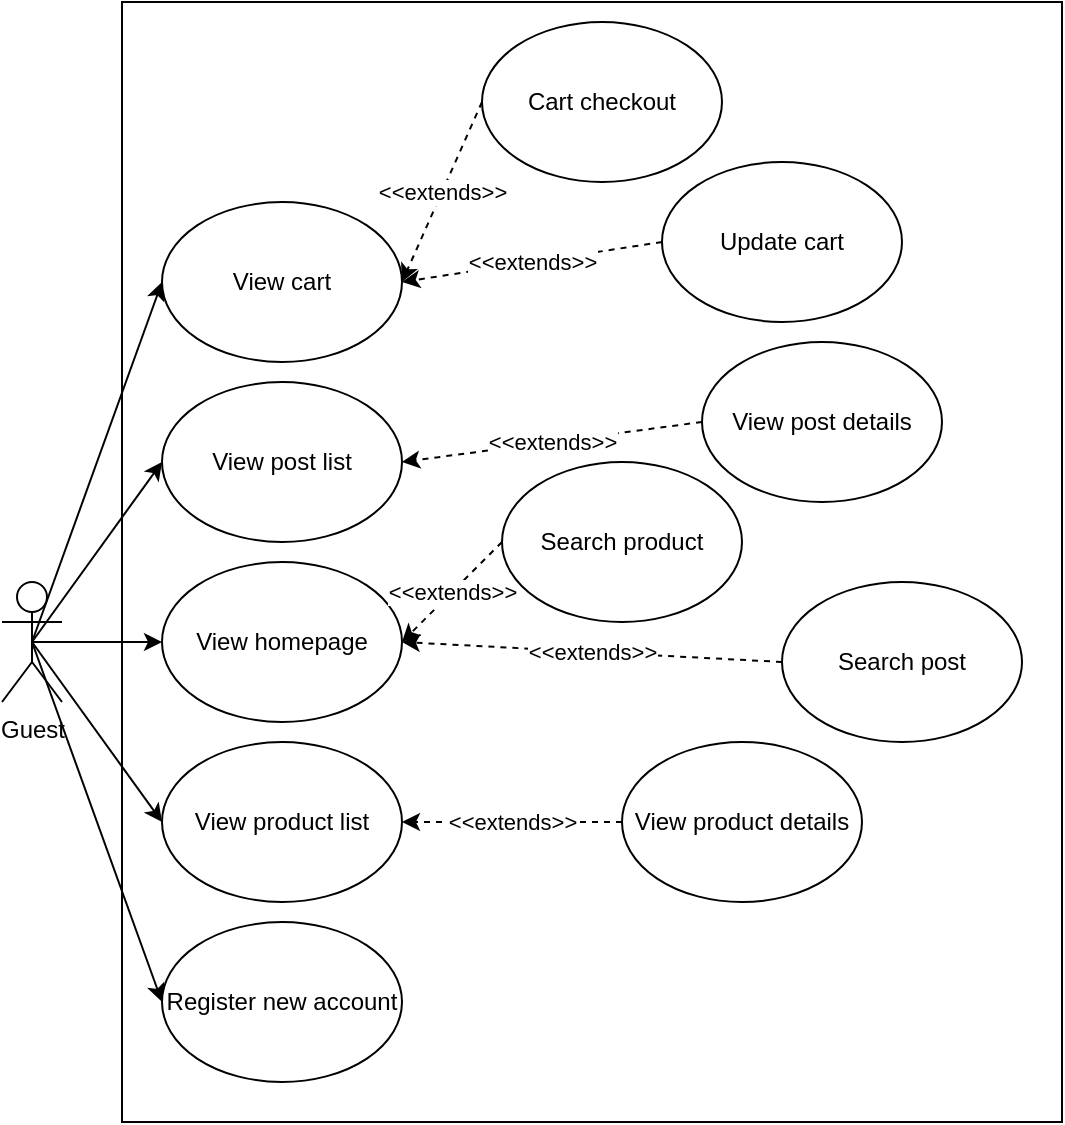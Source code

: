 <mxfile version="24.4.4" type="device">
  <diagram name="Page-1" id="snlXOy234tRbagv554zw">
    <mxGraphModel dx="1042" dy="1682" grid="1" gridSize="10" guides="1" tooltips="1" connect="1" arrows="1" fold="1" page="1" pageScale="1" pageWidth="850" pageHeight="1100" math="0" shadow="0">
      <root>
        <mxCell id="0" />
        <mxCell id="1" parent="0" />
        <mxCell id="orq3R9Gpk3bY-SUPhkmB-1" value="" style="rounded=0;whiteSpace=wrap;html=1;" vertex="1" parent="1">
          <mxGeometry x="190" y="-30" width="470" height="560" as="geometry" />
        </mxCell>
        <mxCell id="orq3R9Gpk3bY-SUPhkmB-2" style="edgeStyle=none;rounded=0;orthogonalLoop=1;jettySize=auto;html=1;exitX=0.5;exitY=0.5;exitDx=0;exitDy=0;exitPerimeter=0;entryX=0;entryY=0.5;entryDx=0;entryDy=0;" edge="1" parent="1" source="orq3R9Gpk3bY-SUPhkmB-7" target="orq3R9Gpk3bY-SUPhkmB-16">
          <mxGeometry relative="1" as="geometry" />
        </mxCell>
        <mxCell id="orq3R9Gpk3bY-SUPhkmB-3" style="edgeStyle=none;rounded=0;orthogonalLoop=1;jettySize=auto;html=1;exitX=0.5;exitY=0.5;exitDx=0;exitDy=0;exitPerimeter=0;entryX=0;entryY=0.5;entryDx=0;entryDy=0;" edge="1" parent="1" source="orq3R9Gpk3bY-SUPhkmB-7" target="orq3R9Gpk3bY-SUPhkmB-11">
          <mxGeometry relative="1" as="geometry" />
        </mxCell>
        <mxCell id="orq3R9Gpk3bY-SUPhkmB-4" style="edgeStyle=none;rounded=0;orthogonalLoop=1;jettySize=auto;html=1;exitX=0.5;exitY=0.5;exitDx=0;exitDy=0;exitPerimeter=0;entryX=0;entryY=0.5;entryDx=0;entryDy=0;" edge="1" parent="1" source="orq3R9Gpk3bY-SUPhkmB-7" target="orq3R9Gpk3bY-SUPhkmB-12">
          <mxGeometry relative="1" as="geometry" />
        </mxCell>
        <mxCell id="orq3R9Gpk3bY-SUPhkmB-5" style="edgeStyle=none;rounded=0;orthogonalLoop=1;jettySize=auto;html=1;exitX=0.5;exitY=0.5;exitDx=0;exitDy=0;exitPerimeter=0;entryX=0;entryY=0.5;entryDx=0;entryDy=0;" edge="1" parent="1" source="orq3R9Gpk3bY-SUPhkmB-7" target="orq3R9Gpk3bY-SUPhkmB-9">
          <mxGeometry relative="1" as="geometry" />
        </mxCell>
        <mxCell id="orq3R9Gpk3bY-SUPhkmB-6" style="edgeStyle=none;rounded=0;orthogonalLoop=1;jettySize=auto;html=1;exitX=0.5;exitY=0.5;exitDx=0;exitDy=0;exitPerimeter=0;entryX=0;entryY=0.5;entryDx=0;entryDy=0;" edge="1" parent="1" source="orq3R9Gpk3bY-SUPhkmB-7" target="orq3R9Gpk3bY-SUPhkmB-13">
          <mxGeometry relative="1" as="geometry" />
        </mxCell>
        <mxCell id="orq3R9Gpk3bY-SUPhkmB-7" value="Guest" style="shape=umlActor;verticalLabelPosition=bottom;verticalAlign=top;html=1;outlineConnect=0;" vertex="1" parent="1">
          <mxGeometry x="130" y="260" width="30" height="60" as="geometry" />
        </mxCell>
        <mxCell id="orq3R9Gpk3bY-SUPhkmB-8" value="&amp;lt;&amp;lt;extends&amp;gt;&amp;gt;" style="edgeStyle=orthogonalEdgeStyle;rounded=0;orthogonalLoop=1;jettySize=auto;html=1;dashed=1;entryX=1;entryY=0.5;entryDx=0;entryDy=0;" edge="1" parent="1" source="orq3R9Gpk3bY-SUPhkmB-19" target="orq3R9Gpk3bY-SUPhkmB-9">
          <mxGeometry relative="1" as="geometry" />
        </mxCell>
        <mxCell id="orq3R9Gpk3bY-SUPhkmB-9" value="View product list" style="ellipse;whiteSpace=wrap;html=1;" vertex="1" parent="1">
          <mxGeometry x="210" y="340" width="120" height="80" as="geometry" />
        </mxCell>
        <mxCell id="orq3R9Gpk3bY-SUPhkmB-10" value="&amp;lt;&amp;lt;extends&amp;gt;&amp;gt;" style="rounded=0;orthogonalLoop=1;jettySize=auto;html=1;exitX=0;exitY=0.5;exitDx=0;exitDy=0;entryX=1;entryY=0.5;entryDx=0;entryDy=0;dashed=1;" edge="1" parent="1" source="orq3R9Gpk3bY-SUPhkmB-18" target="orq3R9Gpk3bY-SUPhkmB-11">
          <mxGeometry relative="1" as="geometry" />
        </mxCell>
        <mxCell id="orq3R9Gpk3bY-SUPhkmB-11" value="View post list" style="ellipse;whiteSpace=wrap;html=1;" vertex="1" parent="1">
          <mxGeometry x="210" y="160" width="120" height="80" as="geometry" />
        </mxCell>
        <mxCell id="orq3R9Gpk3bY-SUPhkmB-12" value="View homepage" style="ellipse;whiteSpace=wrap;html=1;" vertex="1" parent="1">
          <mxGeometry x="210" y="250" width="120" height="80" as="geometry" />
        </mxCell>
        <mxCell id="orq3R9Gpk3bY-SUPhkmB-13" value="Register new account" style="ellipse;whiteSpace=wrap;html=1;" vertex="1" parent="1">
          <mxGeometry x="210" y="430" width="120" height="80" as="geometry" />
        </mxCell>
        <mxCell id="orq3R9Gpk3bY-SUPhkmB-14" value="&amp;lt;&amp;lt;extends&amp;gt;&amp;gt;" style="edgeStyle=none;rounded=0;orthogonalLoop=1;jettySize=auto;html=1;exitX=0;exitY=0.5;exitDx=0;exitDy=0;entryX=1;entryY=0.5;entryDx=0;entryDy=0;dashed=1;" edge="1" parent="1" source="orq3R9Gpk3bY-SUPhkmB-17" target="orq3R9Gpk3bY-SUPhkmB-16">
          <mxGeometry x="-0.005" relative="1" as="geometry">
            <mxPoint as="offset" />
          </mxGeometry>
        </mxCell>
        <mxCell id="orq3R9Gpk3bY-SUPhkmB-15" value="&amp;lt;&amp;lt;extends&amp;gt;&amp;gt;" style="edgeStyle=none;rounded=0;orthogonalLoop=1;jettySize=auto;html=1;exitX=0;exitY=0.5;exitDx=0;exitDy=0;entryX=1;entryY=0.5;entryDx=0;entryDy=0;dashed=1;" edge="1" parent="1" source="orq3R9Gpk3bY-SUPhkmB-20" target="orq3R9Gpk3bY-SUPhkmB-16">
          <mxGeometry relative="1" as="geometry" />
        </mxCell>
        <mxCell id="orq3R9Gpk3bY-SUPhkmB-16" value="View cart" style="ellipse;whiteSpace=wrap;html=1;" vertex="1" parent="1">
          <mxGeometry x="210" y="70" width="120" height="80" as="geometry" />
        </mxCell>
        <mxCell id="orq3R9Gpk3bY-SUPhkmB-17" value="Cart checkout" style="ellipse;whiteSpace=wrap;html=1;" vertex="1" parent="1">
          <mxGeometry x="370" y="-20" width="120" height="80" as="geometry" />
        </mxCell>
        <mxCell id="orq3R9Gpk3bY-SUPhkmB-18" value="View post details" style="ellipse;whiteSpace=wrap;html=1;" vertex="1" parent="1">
          <mxGeometry x="480" y="140" width="120" height="80" as="geometry" />
        </mxCell>
        <mxCell id="orq3R9Gpk3bY-SUPhkmB-19" value="View product details" style="ellipse;whiteSpace=wrap;html=1;" vertex="1" parent="1">
          <mxGeometry x="440" y="340" width="120" height="80" as="geometry" />
        </mxCell>
        <mxCell id="orq3R9Gpk3bY-SUPhkmB-20" value="Update cart" style="ellipse;whiteSpace=wrap;html=1;" vertex="1" parent="1">
          <mxGeometry x="460" y="50" width="120" height="80" as="geometry" />
        </mxCell>
        <mxCell id="orq3R9Gpk3bY-SUPhkmB-21" value="&amp;lt;&amp;lt;extends&amp;gt;&amp;gt;" style="rounded=0;orthogonalLoop=1;jettySize=auto;html=1;exitX=0;exitY=0.5;exitDx=0;exitDy=0;entryX=1;entryY=0.5;entryDx=0;entryDy=0;dashed=1;" edge="1" parent="1" source="orq3R9Gpk3bY-SUPhkmB-22" target="orq3R9Gpk3bY-SUPhkmB-12">
          <mxGeometry relative="1" as="geometry" />
        </mxCell>
        <mxCell id="orq3R9Gpk3bY-SUPhkmB-22" value="Search product" style="ellipse;whiteSpace=wrap;html=1;" vertex="1" parent="1">
          <mxGeometry x="380" y="200" width="120" height="80" as="geometry" />
        </mxCell>
        <mxCell id="orq3R9Gpk3bY-SUPhkmB-23" value="&amp;lt;&amp;lt;extends&amp;gt;&amp;gt;" style="edgeStyle=none;rounded=0;orthogonalLoop=1;jettySize=auto;html=1;exitX=0;exitY=0.5;exitDx=0;exitDy=0;entryX=1;entryY=0.5;entryDx=0;entryDy=0;dashed=1;" edge="1" parent="1" source="orq3R9Gpk3bY-SUPhkmB-24" target="orq3R9Gpk3bY-SUPhkmB-12">
          <mxGeometry relative="1" as="geometry" />
        </mxCell>
        <mxCell id="orq3R9Gpk3bY-SUPhkmB-24" value="Search post" style="ellipse;whiteSpace=wrap;html=1;" vertex="1" parent="1">
          <mxGeometry x="520" y="260" width="120" height="80" as="geometry" />
        </mxCell>
      </root>
    </mxGraphModel>
  </diagram>
</mxfile>
